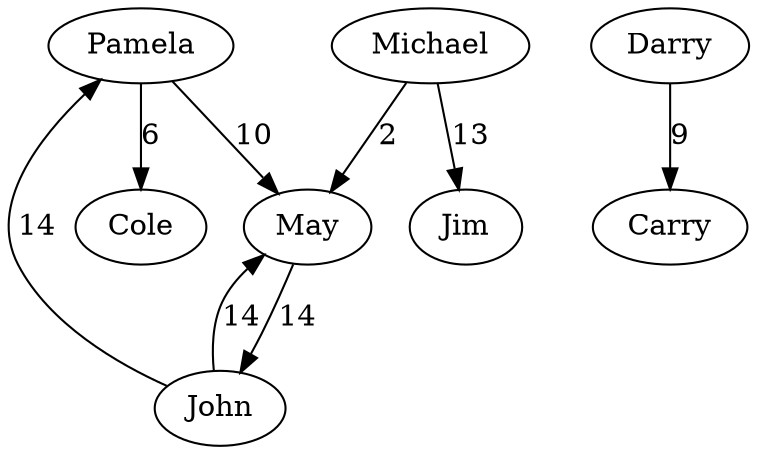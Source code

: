 strict digraph  {
Pamela;
Cole;
Darry;
Carry;
John;
Michael;
May;
Jim;
Pamela -> Cole  [label=6];
Pamela -> May  [label=10];
Darry -> Carry  [label=9];
John -> Pamela  [label=14];
John -> May  [label=14];
Michael -> May  [label=2];
Michael -> Jim  [label=13];
May -> John  [label=14];
}
